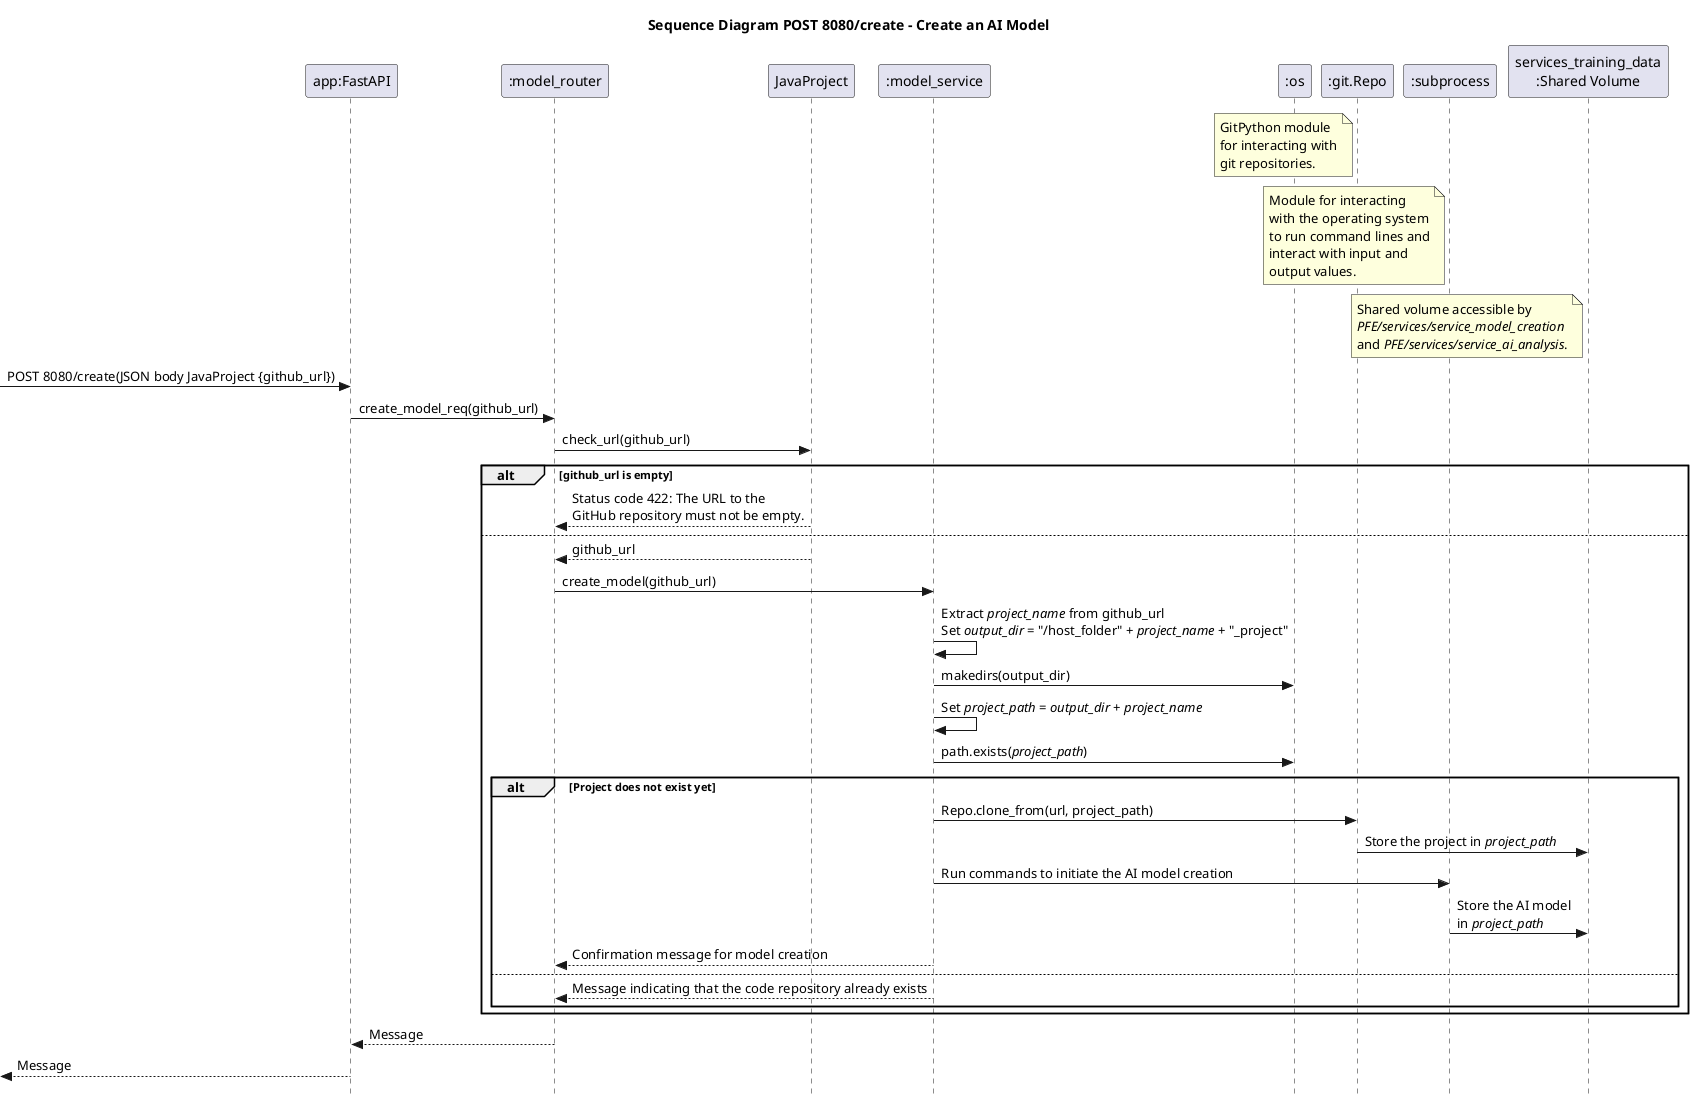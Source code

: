 @startuml ds - POST 8080 create
title Sequence Diagram POST 8080/create - Create an AI Model
skinparam style strictuml

participant "app:FastAPI" as app
participant ":model_router" as model_router
participant JavaProject
participant ":model_service" as model_service
participant ":os" as os
participant ":git.Repo" as github
note left of github
    GitPython module
    for interacting with
    git repositories.
end note
participant ":subprocess" as subprocess
note left of subprocess
    Module for interacting
    with the operating system
    to run command lines and
    interact with input and
    output values.
end note
participant "services_training_data\n:Shared Volume" as shared_volume
note left of shared_volume
    Shared volume accessible by
    //PFE/services/service_model_creation//
    and //PFE/services/service_ai_analysis//.
end note

-> app : POST 8080/create(JSON body JavaProject {github_url})

app -> model_router : create_model_req(github_url)

model_router -> JavaProject : check_url(github_url)
alt github_url is empty
    JavaProject --> model_router : Status code 422: The URL to the\nGitHub repository must not be empty.
else
    JavaProject --> model_router : github_url
    model_router -> model_service : create_model(github_url)

    model_service -> model_service : Extract //project_name// from github_url\nSet //output_dir// = "/host_folder" + //project_name// + "_project"
    model_service -> os : makedirs(output_dir)
    model_service -> model_service : Set //project_path// = //output_dir// + //project_name//

    model_service -> os : path.exists(//project_path//)
    alt Project does not exist yet
        model_service -> github : Repo.clone_from(url, project_path)
        github -> shared_volume : Store the project in //project_path//

        model_service -> subprocess : Run commands to initiate the AI model creation
        subprocess -> shared_volume : Store the AI model\nin //project_path//

        model_service --> model_router : Confirmation message for model creation
    else
        model_service --> model_router : Message indicating that the code repository already exists
    end
end

model_router --> app : Message
<-- app : Message
@enduml
